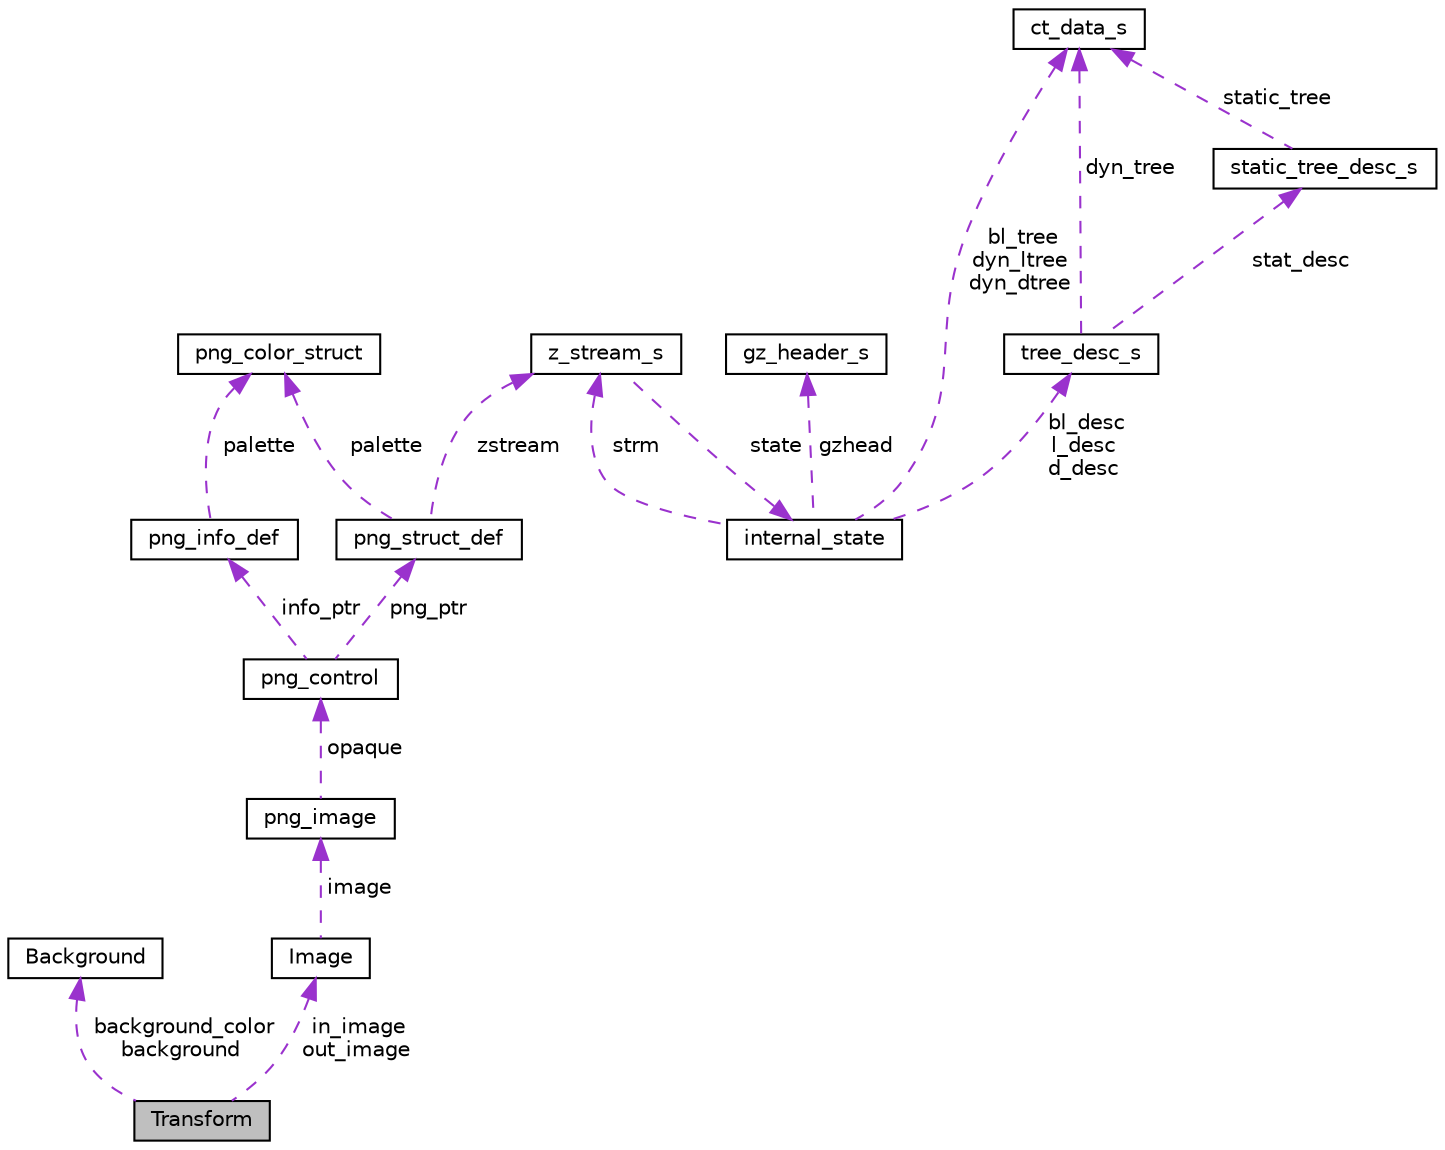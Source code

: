 digraph "Transform"
{
  edge [fontname="Helvetica",fontsize="10",labelfontname="Helvetica",labelfontsize="10"];
  node [fontname="Helvetica",fontsize="10",shape=record];
  Node1 [label="Transform",height=0.2,width=0.4,color="black", fillcolor="grey75", style="filled", fontcolor="black"];
  Node2 -> Node1 [dir="back",color="darkorchid3",fontsize="10",style="dashed",label=" background_color\nbackground" ,fontname="Helvetica"];
  Node2 [label="Background",height=0.2,width=0.4,color="black", fillcolor="white", style="filled",URL="$struct_background.html"];
  Node3 -> Node1 [dir="back",color="darkorchid3",fontsize="10",style="dashed",label=" in_image\nout_image" ,fontname="Helvetica"];
  Node3 [label="Image",height=0.2,width=0.4,color="black", fillcolor="white", style="filled",URL="$class_image.html"];
  Node4 -> Node3 [dir="back",color="darkorchid3",fontsize="10",style="dashed",label=" image" ,fontname="Helvetica"];
  Node4 [label="png_image",height=0.2,width=0.4,color="black", fillcolor="white", style="filled",URL="$structpng__image.html"];
  Node5 -> Node4 [dir="back",color="darkorchid3",fontsize="10",style="dashed",label=" opaque" ,fontname="Helvetica"];
  Node5 [label="png_control",height=0.2,width=0.4,color="black", fillcolor="white", style="filled",URL="$structpng__control.html"];
  Node6 -> Node5 [dir="back",color="darkorchid3",fontsize="10",style="dashed",label=" info_ptr" ,fontname="Helvetica"];
  Node6 [label="png_info_def",height=0.2,width=0.4,color="black", fillcolor="white", style="filled",URL="$structpng__info__def.html"];
  Node7 -> Node6 [dir="back",color="darkorchid3",fontsize="10",style="dashed",label=" palette" ,fontname="Helvetica"];
  Node7 [label="png_color_struct",height=0.2,width=0.4,color="black", fillcolor="white", style="filled",URL="$structpng__color__struct.html"];
  Node8 -> Node5 [dir="back",color="darkorchid3",fontsize="10",style="dashed",label=" png_ptr" ,fontname="Helvetica"];
  Node8 [label="png_struct_def",height=0.2,width=0.4,color="black", fillcolor="white", style="filled",URL="$structpng__struct__def.html"];
  Node7 -> Node8 [dir="back",color="darkorchid3",fontsize="10",style="dashed",label=" palette" ,fontname="Helvetica"];
  Node9 -> Node8 [dir="back",color="darkorchid3",fontsize="10",style="dashed",label=" zstream" ,fontname="Helvetica"];
  Node9 [label="z_stream_s",height=0.2,width=0.4,color="black", fillcolor="white", style="filled",URL="$structz__stream__s.html"];
  Node10 -> Node9 [dir="back",color="darkorchid3",fontsize="10",style="dashed",label=" state" ,fontname="Helvetica"];
  Node10 [label="internal_state",height=0.2,width=0.4,color="black", fillcolor="white", style="filled",URL="$structinternal__state.html"];
  Node11 -> Node10 [dir="back",color="darkorchid3",fontsize="10",style="dashed",label=" gzhead" ,fontname="Helvetica"];
  Node11 [label="gz_header_s",height=0.2,width=0.4,color="black", fillcolor="white", style="filled",URL="$structgz__header__s.html"];
  Node12 -> Node10 [dir="back",color="darkorchid3",fontsize="10",style="dashed",label=" bl_desc\nl_desc\nd_desc" ,fontname="Helvetica"];
  Node12 [label="tree_desc_s",height=0.2,width=0.4,color="black", fillcolor="white", style="filled",URL="$structtree__desc__s.html"];
  Node13 -> Node12 [dir="back",color="darkorchid3",fontsize="10",style="dashed",label=" stat_desc" ,fontname="Helvetica"];
  Node13 [label="static_tree_desc_s",height=0.2,width=0.4,color="black", fillcolor="white", style="filled",URL="$structstatic__tree__desc__s.html"];
  Node14 -> Node13 [dir="back",color="darkorchid3",fontsize="10",style="dashed",label=" static_tree" ,fontname="Helvetica"];
  Node14 [label="ct_data_s",height=0.2,width=0.4,color="black", fillcolor="white", style="filled",URL="$structct__data__s.html"];
  Node14 -> Node12 [dir="back",color="darkorchid3",fontsize="10",style="dashed",label=" dyn_tree" ,fontname="Helvetica"];
  Node9 -> Node10 [dir="back",color="darkorchid3",fontsize="10",style="dashed",label=" strm" ,fontname="Helvetica"];
  Node14 -> Node10 [dir="back",color="darkorchid3",fontsize="10",style="dashed",label=" bl_tree\ndyn_ltree\ndyn_dtree" ,fontname="Helvetica"];
}
